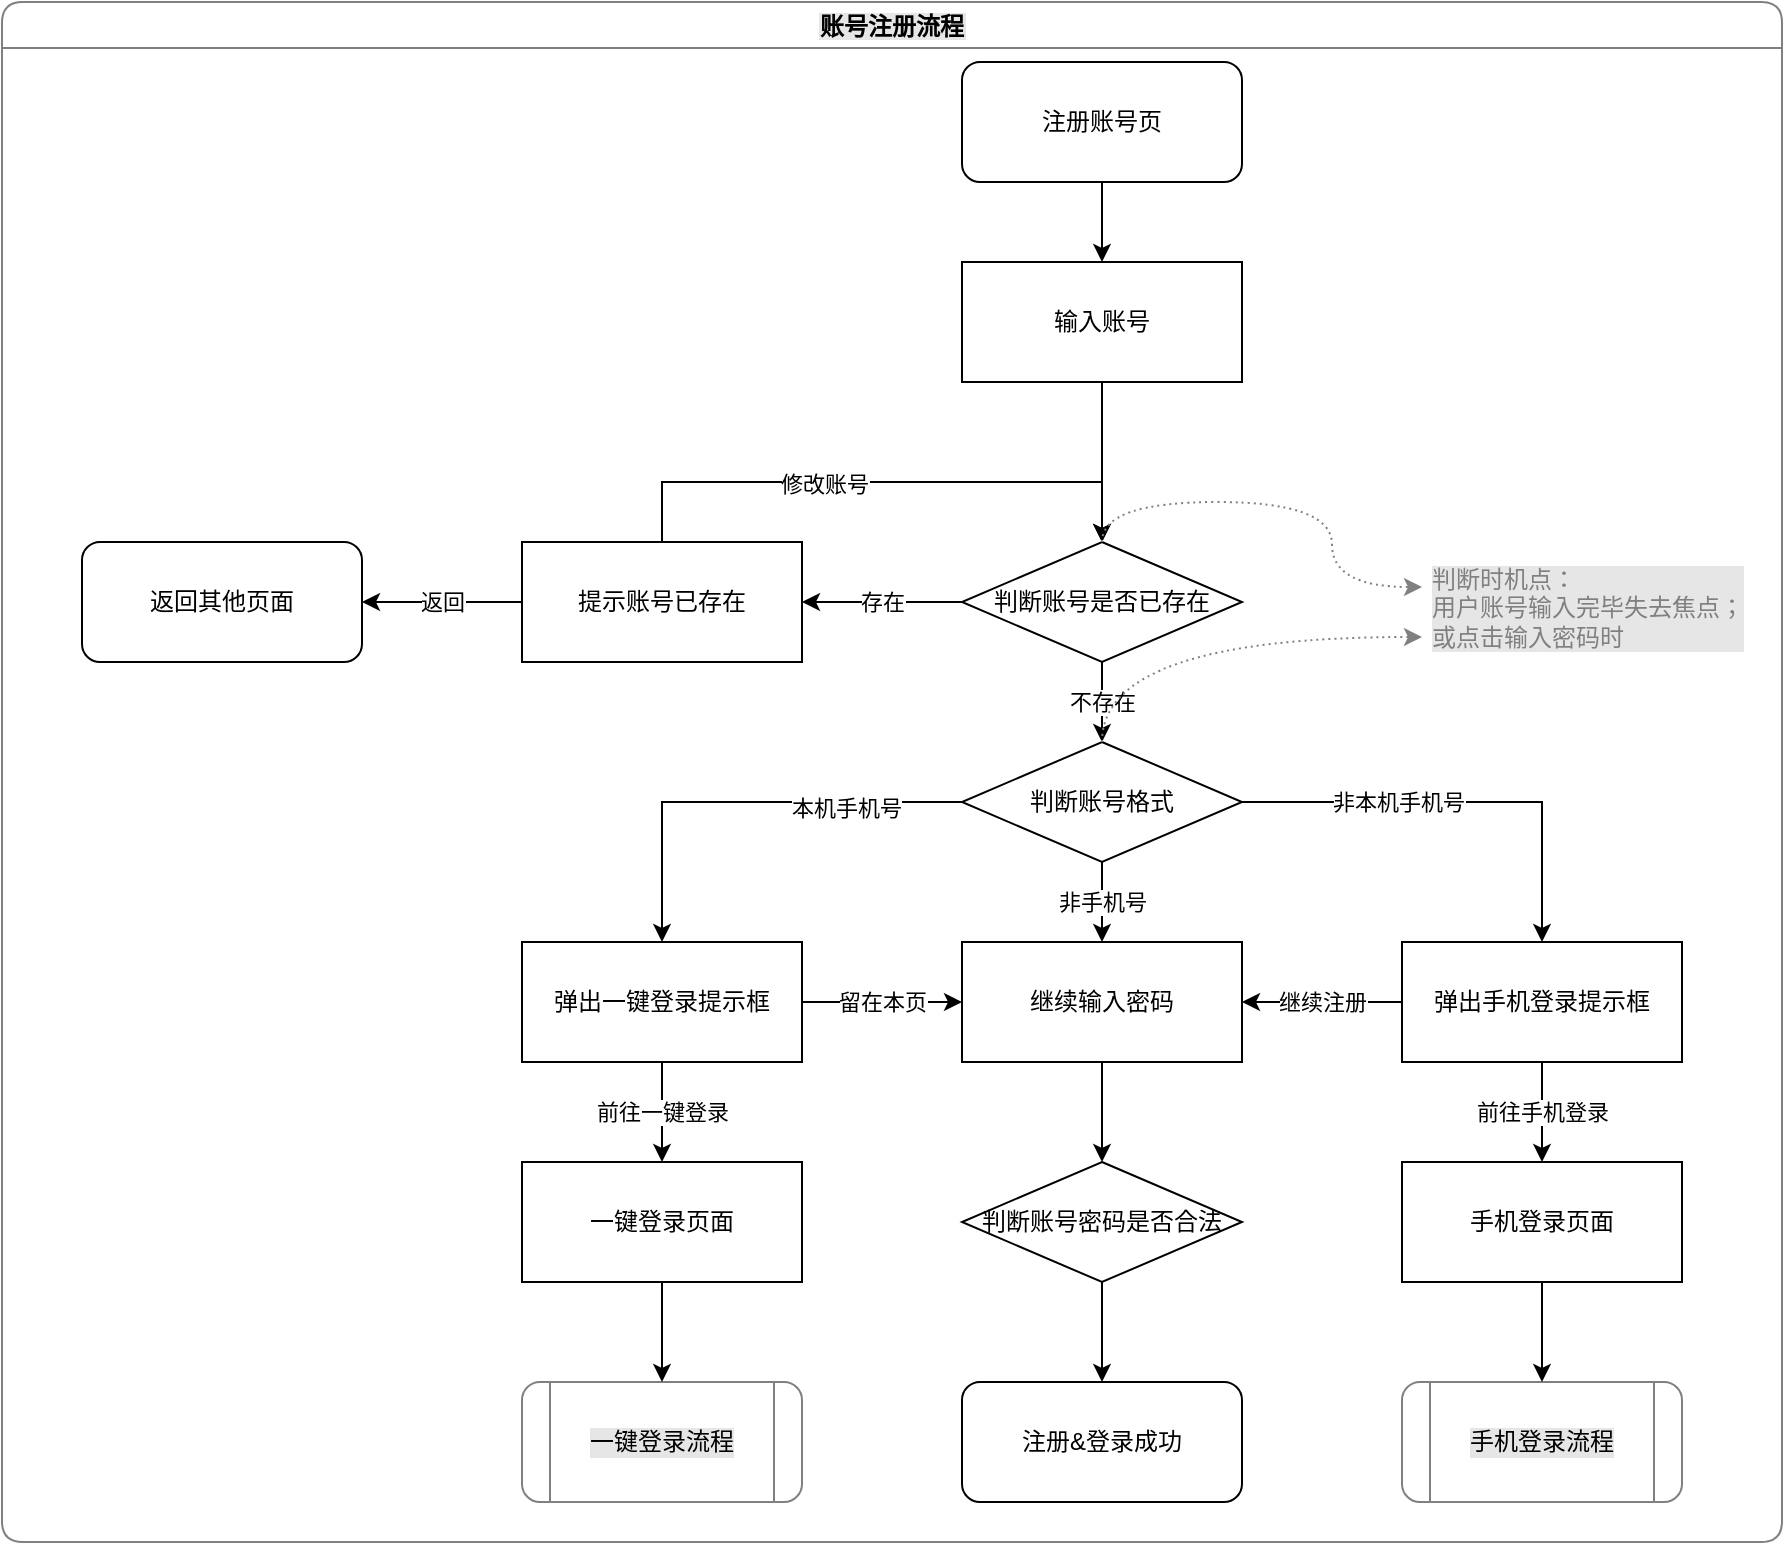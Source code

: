 <mxfile version="13.2.6" type="github">
  <diagram id="GYQ3esFa7Fkubw0HNPwo" name="第 1 页">
    <mxGraphModel grid="1" shadow="0" math="0" pageHeight="1654" pageWidth="1169" pageScale="1" fold="1" arrows="1" connect="1" tooltips="1" guides="1" gridSize="10" dy="932" dx="1673" page="1">
      <root>
        <mxCell id="0" />
        <mxCell id="1" parent="0" />
        <mxCell id="BtzCkjP8iLu_ngS16PPi-79" value="账号注册流程" parent="1" vertex="1" style="swimlane;rounded=1;shadow=0;glass=0;comic=0;labelBackgroundColor=#E6E6E6;strokeColor=#808080;fontColor=#000000;">
          <mxGeometry as="geometry" height="770" width="890" y="50" x="40">
            <mxRectangle as="alternateBounds" height="23" width="100" y="50" x="40" />
          </mxGeometry>
        </mxCell>
        <mxCell id="BtzCkjP8iLu_ngS16PPi-16" value="注册账号页" parent="BtzCkjP8iLu_ngS16PPi-79" vertex="1" style="rounded=1;whiteSpace=wrap;html=1;">
          <mxGeometry as="geometry" height="60" width="140" y="30" x="480" />
        </mxCell>
        <mxCell id="BtzCkjP8iLu_ngS16PPi-19" value="输入账号" parent="BtzCkjP8iLu_ngS16PPi-79" vertex="1" style="rounded=0;whiteSpace=wrap;html=1;">
          <mxGeometry as="geometry" height="60" width="140" y="130" x="480" />
        </mxCell>
        <mxCell id="BtzCkjP8iLu_ngS16PPi-20" value="" parent="BtzCkjP8iLu_ngS16PPi-79" style="edgeStyle=orthogonalEdgeStyle;rounded=0;orthogonalLoop=1;jettySize=auto;html=1;" source="BtzCkjP8iLu_ngS16PPi-16" edge="1" target="BtzCkjP8iLu_ngS16PPi-19">
          <mxGeometry as="geometry" relative="1" />
        </mxCell>
        <mxCell id="BtzCkjP8iLu_ngS16PPi-82" parent="BtzCkjP8iLu_ngS16PPi-79" style="edgeStyle=orthogonalEdgeStyle;rounded=0;orthogonalLoop=1;jettySize=auto;html=1;entryX=0.5;entryY=0;entryDx=0;entryDy=0;strokeColor=#000000;fontColor=#000000;" source="BtzCkjP8iLu_ngS16PPi-22" edge="1" target="BtzCkjP8iLu_ngS16PPi-18">
          <mxGeometry as="geometry" relative="1">
            <Array as="points">
              <mxPoint y="240" x="330" />
              <mxPoint y="240" x="550" />
            </Array>
          </mxGeometry>
        </mxCell>
        <mxCell id="BtzCkjP8iLu_ngS16PPi-83" value="修改账号" parent="BtzCkjP8iLu_ngS16PPi-82" vertex="1" style="edgeLabel;html=1;align=center;verticalAlign=middle;resizable=0;points=[];fontColor=#000000;" connectable="0">
          <mxGeometry as="geometry" y="-1" x="-0.207" relative="1">
            <mxPoint as="offset" />
          </mxGeometry>
        </mxCell>
        <mxCell id="BtzCkjP8iLu_ngS16PPi-22" value="提示账号已存在" parent="BtzCkjP8iLu_ngS16PPi-79" vertex="1" style="rounded=0;whiteSpace=wrap;html=1;">
          <mxGeometry as="geometry" height="60" width="140" y="270" x="260" />
        </mxCell>
        <mxCell id="BtzCkjP8iLu_ngS16PPi-18" value="判断账号是否已存在" parent="BtzCkjP8iLu_ngS16PPi-79" vertex="1" style="rhombus;whiteSpace=wrap;html=1;">
          <mxGeometry as="geometry" height="60" width="140" y="270" x="480" />
        </mxCell>
        <mxCell id="BtzCkjP8iLu_ngS16PPi-21" value="" parent="BtzCkjP8iLu_ngS16PPi-79" style="edgeStyle=orthogonalEdgeStyle;rounded=0;orthogonalLoop=1;jettySize=auto;html=1;" source="BtzCkjP8iLu_ngS16PPi-19" edge="1" target="BtzCkjP8iLu_ngS16PPi-18">
          <mxGeometry as="geometry" relative="1" />
        </mxCell>
        <mxCell id="BtzCkjP8iLu_ngS16PPi-23" value="存在" parent="BtzCkjP8iLu_ngS16PPi-79" style="edgeStyle=orthogonalEdgeStyle;rounded=0;orthogonalLoop=1;jettySize=auto;html=1;" source="BtzCkjP8iLu_ngS16PPi-18" edge="1" target="BtzCkjP8iLu_ngS16PPi-22">
          <mxGeometry as="geometry" relative="1" />
        </mxCell>
        <mxCell id="BtzCkjP8iLu_ngS16PPi-31" value="返回其他页面" parent="BtzCkjP8iLu_ngS16PPi-79" vertex="1" style="rounded=1;whiteSpace=wrap;html=1;">
          <mxGeometry as="geometry" height="60" width="140" y="270" x="40" />
        </mxCell>
        <mxCell id="BtzCkjP8iLu_ngS16PPi-32" value="返回" parent="BtzCkjP8iLu_ngS16PPi-79" style="edgeStyle=orthogonalEdgeStyle;rounded=0;orthogonalLoop=1;jettySize=auto;html=1;" source="BtzCkjP8iLu_ngS16PPi-22" edge="1" target="BtzCkjP8iLu_ngS16PPi-31">
          <mxGeometry as="geometry" relative="1" />
        </mxCell>
        <mxCell id="BtzCkjP8iLu_ngS16PPi-34" value="判断账号格式" parent="BtzCkjP8iLu_ngS16PPi-79" vertex="1" style="rhombus;whiteSpace=wrap;html=1;">
          <mxGeometry as="geometry" height="60" width="140" y="370" x="480" />
        </mxCell>
        <mxCell id="BtzCkjP8iLu_ngS16PPi-35" value="不存在" parent="BtzCkjP8iLu_ngS16PPi-79" style="edgeStyle=orthogonalEdgeStyle;rounded=0;orthogonalLoop=1;jettySize=auto;html=1;" source="BtzCkjP8iLu_ngS16PPi-18" edge="1" target="BtzCkjP8iLu_ngS16PPi-34">
          <mxGeometry as="geometry" relative="1" />
        </mxCell>
        <mxCell id="BtzCkjP8iLu_ngS16PPi-58" value="弹出一键登录提示框" parent="BtzCkjP8iLu_ngS16PPi-79" vertex="1" style="rounded=0;whiteSpace=wrap;html=1;">
          <mxGeometry as="geometry" height="60" width="140" y="470" x="260" />
        </mxCell>
        <mxCell id="BtzCkjP8iLu_ngS16PPi-60" parent="BtzCkjP8iLu_ngS16PPi-79" style="edgeStyle=orthogonalEdgeStyle;rounded=0;orthogonalLoop=1;jettySize=auto;html=1;entryX=0.5;entryY=0;entryDx=0;entryDy=0;strokeColor=#000000;fontColor=#000000;" source="BtzCkjP8iLu_ngS16PPi-34" edge="1" target="BtzCkjP8iLu_ngS16PPi-58">
          <mxGeometry as="geometry" relative="1" />
        </mxCell>
        <mxCell id="BtzCkjP8iLu_ngS16PPi-62" value="本机手机号" parent="BtzCkjP8iLu_ngS16PPi-60" vertex="1" style="edgeLabel;html=1;align=center;verticalAlign=middle;resizable=0;points=[];fontColor=#000000;" connectable="0">
          <mxGeometry as="geometry" y="3" x="-0.47" relative="1">
            <mxPoint as="offset" />
          </mxGeometry>
        </mxCell>
        <mxCell id="BtzCkjP8iLu_ngS16PPi-66" value="一键登录页面" parent="BtzCkjP8iLu_ngS16PPi-79" vertex="1" style="rounded=0;whiteSpace=wrap;html=1;">
          <mxGeometry as="geometry" height="60" width="140" y="580" x="260" />
        </mxCell>
        <mxCell id="BtzCkjP8iLu_ngS16PPi-68" value="前往一键登录" parent="BtzCkjP8iLu_ngS16PPi-79" style="edgeStyle=orthogonalEdgeStyle;rounded=0;orthogonalLoop=1;jettySize=auto;html=1;strokeColor=#000000;fontColor=#000000;" source="BtzCkjP8iLu_ngS16PPi-58" edge="1" target="BtzCkjP8iLu_ngS16PPi-66">
          <mxGeometry as="geometry" relative="1" />
        </mxCell>
        <mxCell id="BtzCkjP8iLu_ngS16PPi-72" value="一键登录流程" parent="BtzCkjP8iLu_ngS16PPi-79" vertex="1" style="shape=process;whiteSpace=wrap;html=1;backgroundOutline=1;rounded=1;labelBackgroundColor=#E6E6E6;strokeColor=#808080;fontColor=#000000;">
          <mxGeometry as="geometry" height="60" width="140" y="690" x="260" />
        </mxCell>
        <mxCell id="BtzCkjP8iLu_ngS16PPi-73" value="" parent="BtzCkjP8iLu_ngS16PPi-79" style="edgeStyle=orthogonalEdgeStyle;rounded=0;orthogonalLoop=1;jettySize=auto;html=1;strokeColor=#000000;fontColor=#000000;" source="BtzCkjP8iLu_ngS16PPi-66" edge="1" target="BtzCkjP8iLu_ngS16PPi-72">
          <mxGeometry as="geometry" relative="1" />
        </mxCell>
        <mxCell id="BtzCkjP8iLu_ngS16PPi-77" value="注册&amp;amp;登录成功" parent="BtzCkjP8iLu_ngS16PPi-79" vertex="1" style="rounded=1;whiteSpace=wrap;html=1;">
          <mxGeometry as="geometry" height="60" width="140" y="690" x="480" />
        </mxCell>
        <mxCell id="BtzCkjP8iLu_ngS16PPi-70" value="手机登录流程" parent="BtzCkjP8iLu_ngS16PPi-79" vertex="1" style="shape=process;whiteSpace=wrap;html=1;backgroundOutline=1;rounded=1;labelBackgroundColor=#E6E6E6;strokeColor=#808080;fontColor=#000000;">
          <mxGeometry as="geometry" height="60" width="140" y="690" x="700" />
        </mxCell>
        <mxCell id="BtzCkjP8iLu_ngS16PPi-67" value="手机登录页面" parent="BtzCkjP8iLu_ngS16PPi-79" vertex="1" style="rounded=0;whiteSpace=wrap;html=1;">
          <mxGeometry as="geometry" height="60" width="140" y="580" x="700" />
        </mxCell>
        <mxCell id="BtzCkjP8iLu_ngS16PPi-71" value="" parent="BtzCkjP8iLu_ngS16PPi-79" style="edgeStyle=orthogonalEdgeStyle;rounded=0;orthogonalLoop=1;jettySize=auto;html=1;strokeColor=#000000;fontColor=#000000;" source="BtzCkjP8iLu_ngS16PPi-67" edge="1" target="BtzCkjP8iLu_ngS16PPi-70">
          <mxGeometry as="geometry" relative="1" />
        </mxCell>
        <mxCell id="BtzCkjP8iLu_ngS16PPi-59" value="弹出手机登录提示框" parent="BtzCkjP8iLu_ngS16PPi-79" vertex="1" style="rounded=0;whiteSpace=wrap;html=1;">
          <mxGeometry as="geometry" height="60" width="140" y="470" x="700" />
        </mxCell>
        <mxCell id="BtzCkjP8iLu_ngS16PPi-61" parent="BtzCkjP8iLu_ngS16PPi-79" style="edgeStyle=orthogonalEdgeStyle;rounded=0;orthogonalLoop=1;jettySize=auto;html=1;strokeColor=#000000;fontColor=#000000;" source="BtzCkjP8iLu_ngS16PPi-34" edge="1" target="BtzCkjP8iLu_ngS16PPi-59">
          <mxGeometry as="geometry" relative="1" />
        </mxCell>
        <mxCell id="BtzCkjP8iLu_ngS16PPi-63" value="非本机手机号" parent="BtzCkjP8iLu_ngS16PPi-61" vertex="1" style="edgeLabel;html=1;align=center;verticalAlign=middle;resizable=0;points=[];fontColor=#000000;" connectable="0">
          <mxGeometry as="geometry" x="-0.296" relative="1">
            <mxPoint as="offset" />
          </mxGeometry>
        </mxCell>
        <mxCell id="BtzCkjP8iLu_ngS16PPi-69" value="前往手机登录" parent="BtzCkjP8iLu_ngS16PPi-79" style="edgeStyle=orthogonalEdgeStyle;rounded=0;orthogonalLoop=1;jettySize=auto;html=1;strokeColor=#000000;fontColor=#000000;" source="BtzCkjP8iLu_ngS16PPi-59" edge="1" target="BtzCkjP8iLu_ngS16PPi-67">
          <mxGeometry as="geometry" relative="1" />
        </mxCell>
        <mxCell id="BtzCkjP8iLu_ngS16PPi-54" value="&lt;span style=&quot;font: 12px / 1.2 &amp;#34;helvetica&amp;#34; ; text-align: center ; color: rgb(128 , 128 , 128) ; text-transform: none ; text-indent: 0px ; letter-spacing: normal ; text-decoration: none ; word-spacing: 0px ; display: inline ; font-stretch: normal ; float: none ; overflow-wrap: normal&quot;&gt;判断时机点：&lt;br&gt;用户账号输入完毕失去焦点；&lt;br&gt;或点击输入密码时&lt;/span&gt;" parent="BtzCkjP8iLu_ngS16PPi-79" vertex="1" style="text;html=1;strokeColor=none;fillColor=none;spacing=5;spacingTop=-20;whiteSpace=wrap;overflow=hidden;rounded=0;fontColor=#808080;verticalAlign=bottom;labelBorderColor=none;labelBackgroundColor=#E6E6E6;">
          <mxGeometry as="geometry" height="50" width="170" y="280" x="710" />
        </mxCell>
        <mxCell id="BtzCkjP8iLu_ngS16PPi-48" parent="BtzCkjP8iLu_ngS16PPi-79" style="edgeStyle=orthogonalEdgeStyle;rounded=0;orthogonalLoop=1;jettySize=auto;html=1;exitX=0.5;exitY=0;exitDx=0;exitDy=0;curved=1;entryX=0;entryY=0.75;entryDx=0;entryDy=0;dashed=1;dashPattern=1 2;strokeColor=#808080;" source="BtzCkjP8iLu_ngS16PPi-34" edge="1" target="BtzCkjP8iLu_ngS16PPi-54">
          <mxGeometry as="geometry" relative="1">
            <mxPoint as="targetPoint" y="317.5" x="740" />
          </mxGeometry>
        </mxCell>
        <mxCell id="BtzCkjP8iLu_ngS16PPi-50" parent="BtzCkjP8iLu_ngS16PPi-79" style="edgeStyle=orthogonalEdgeStyle;curved=1;rounded=0;orthogonalLoop=1;jettySize=auto;html=1;dashed=1;dashPattern=1 2;strokeColor=#808080;exitX=0.5;exitY=0;exitDx=0;exitDy=0;entryX=0;entryY=0.25;entryDx=0;entryDy=0;" source="BtzCkjP8iLu_ngS16PPi-18" edge="1" target="BtzCkjP8iLu_ngS16PPi-54">
          <mxGeometry as="geometry" relative="1">
            <mxPoint as="targetPoint" y="292" x="720" />
          </mxGeometry>
        </mxCell>
        <mxCell id="BtzCkjP8iLu_ngS16PPi-55" value="继续输入密码" parent="BtzCkjP8iLu_ngS16PPi-79" vertex="1" style="rounded=0;whiteSpace=wrap;html=1;">
          <mxGeometry as="geometry" height="60" width="140" y="470" x="480" />
        </mxCell>
        <mxCell id="BtzCkjP8iLu_ngS16PPi-56" value="非手机号" parent="BtzCkjP8iLu_ngS16PPi-79" style="edgeStyle=orthogonalEdgeStyle;curved=1;rounded=0;orthogonalLoop=1;jettySize=auto;html=1;strokeColor=#000000;fontColor=#000000;" source="BtzCkjP8iLu_ngS16PPi-34" edge="1" target="BtzCkjP8iLu_ngS16PPi-55">
          <mxGeometry as="geometry" relative="1" />
        </mxCell>
        <mxCell id="BtzCkjP8iLu_ngS16PPi-64" value="留在本页" parent="BtzCkjP8iLu_ngS16PPi-79" style="edgeStyle=orthogonalEdgeStyle;rounded=0;orthogonalLoop=1;jettySize=auto;html=1;strokeColor=#000000;fontColor=#000000;" source="BtzCkjP8iLu_ngS16PPi-58" edge="1" target="BtzCkjP8iLu_ngS16PPi-55">
          <mxGeometry as="geometry" relative="1" />
        </mxCell>
        <mxCell id="BtzCkjP8iLu_ngS16PPi-65" value="继续注册" parent="BtzCkjP8iLu_ngS16PPi-79" style="edgeStyle=orthogonalEdgeStyle;rounded=0;orthogonalLoop=1;jettySize=auto;html=1;strokeColor=#000000;fontColor=#000000;" source="BtzCkjP8iLu_ngS16PPi-59" edge="1" target="BtzCkjP8iLu_ngS16PPi-55">
          <mxGeometry as="geometry" relative="1" />
        </mxCell>
        <mxCell id="BtzCkjP8iLu_ngS16PPi-76" value="判断账号密码是否合法" parent="BtzCkjP8iLu_ngS16PPi-79" vertex="1" style="rhombus;whiteSpace=wrap;html=1;">
          <mxGeometry as="geometry" height="60" width="140" y="580" x="480" />
        </mxCell>
        <mxCell id="BtzCkjP8iLu_ngS16PPi-75" value="" parent="BtzCkjP8iLu_ngS16PPi-79" style="edgeStyle=orthogonalEdgeStyle;rounded=0;orthogonalLoop=1;jettySize=auto;html=1;strokeColor=#000000;fontColor=#000000;entryX=0.5;entryY=0;entryDx=0;entryDy=0;" source="BtzCkjP8iLu_ngS16PPi-55" edge="1" target="BtzCkjP8iLu_ngS16PPi-76">
          <mxGeometry as="geometry" relative="1">
            <mxPoint as="targetPoint" y="610" x="550" />
          </mxGeometry>
        </mxCell>
        <mxCell id="BtzCkjP8iLu_ngS16PPi-78" value="" parent="BtzCkjP8iLu_ngS16PPi-79" style="edgeStyle=orthogonalEdgeStyle;rounded=0;orthogonalLoop=1;jettySize=auto;html=1;strokeColor=#000000;fontColor=#000000;" source="BtzCkjP8iLu_ngS16PPi-76" edge="1" target="BtzCkjP8iLu_ngS16PPi-77">
          <mxGeometry as="geometry" relative="1" />
        </mxCell>
      </root>
    </mxGraphModel>
  </diagram>
</mxfile>
